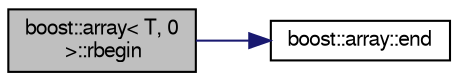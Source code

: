 digraph "boost::array&lt; T, 0 &gt;::rbegin"
{
  bgcolor="transparent";
  edge [fontname="FreeSans",fontsize="10",labelfontname="FreeSans",labelfontsize="10"];
  node [fontname="FreeSans",fontsize="10",shape=record];
  rankdir="LR";
  Node1 [label="boost::array\< T, 0\l \>::rbegin",height=0.2,width=0.4,color="black", fillcolor="grey75", style="filled" fontcolor="black"];
  Node1 -> Node2 [color="midnightblue",fontsize="10",style="solid",fontname="FreeSans"];
  Node2 [label="boost::array::end",height=0.2,width=0.4,color="black",URL="$d1/d96/classboost_1_1array.html#a7ceca2d1f87a5832e13db810b75b7a20"];
}
